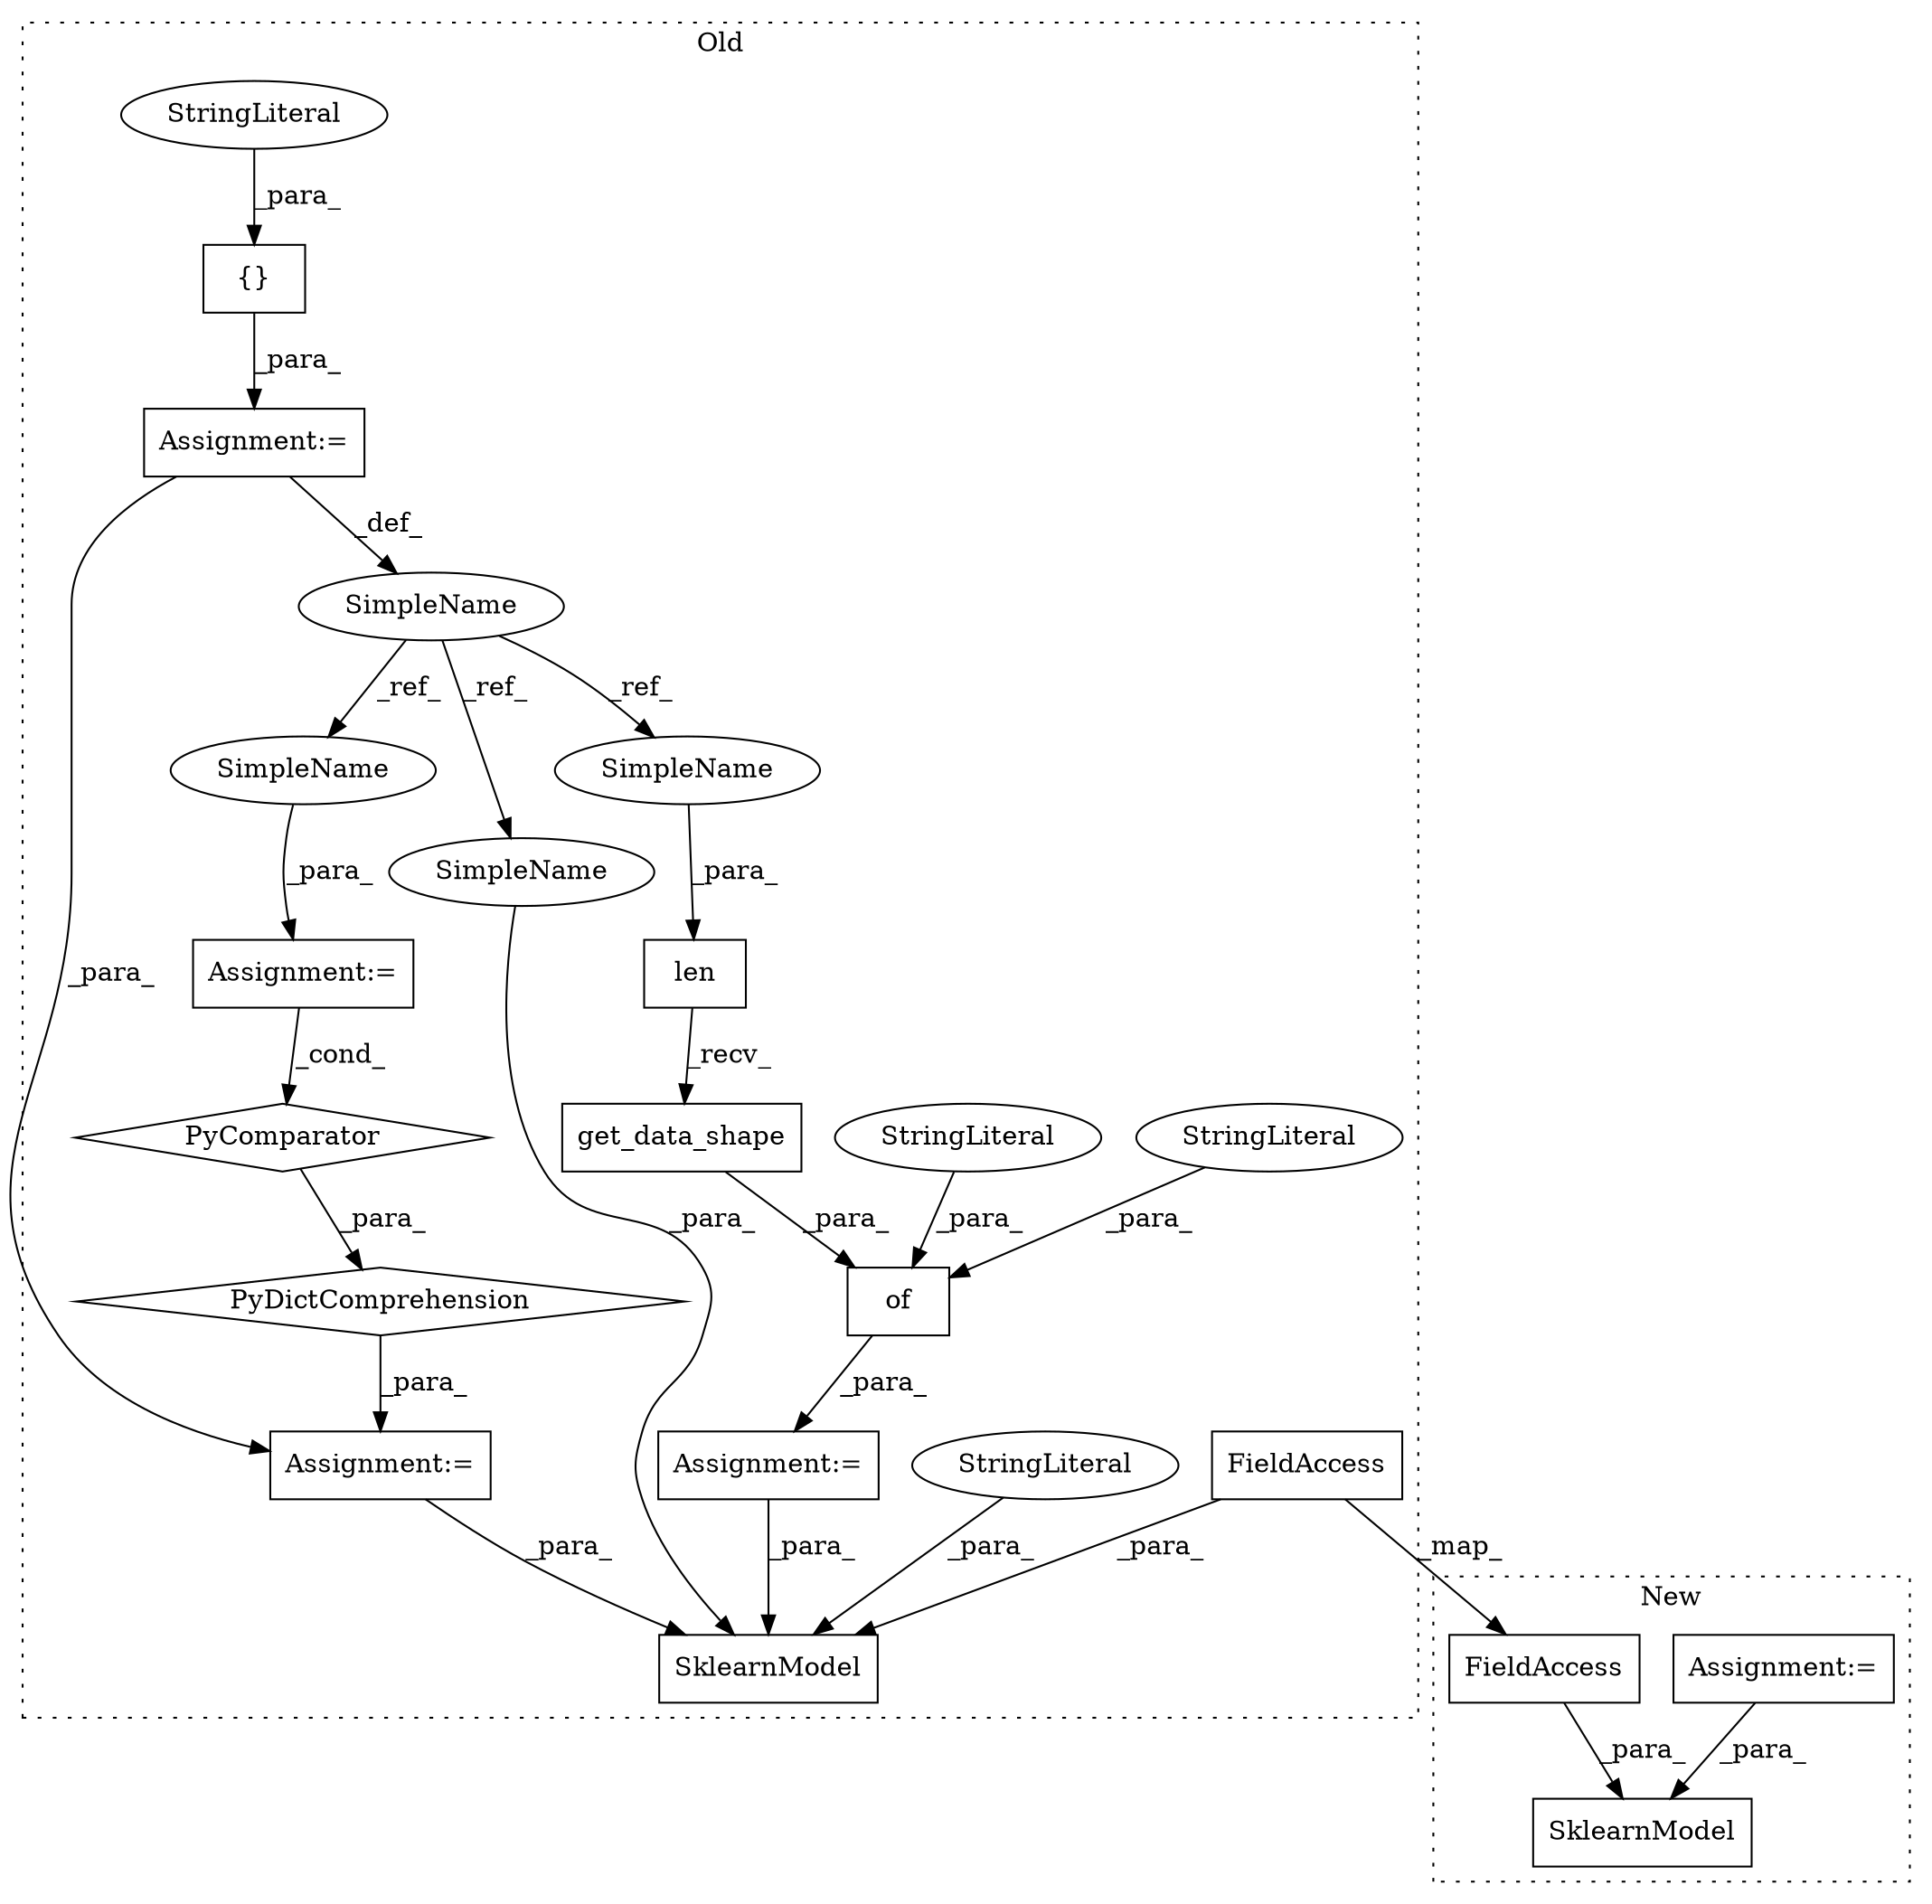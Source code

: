 digraph G {
subgraph cluster0 {
1 [label="PyDictComprehension" a="110" s="3364" l="119" shape="diamond"];
3 [label="PyComparator" a="113" s="3451" l="24" shape="diamond"];
4 [label="SklearnModel" a="32" s="4014,4113" l="13,1" shape="box"];
5 [label="StringLiteral" a="45" s="4072" l="16" shape="ellipse"];
6 [label="of" a="32" s="3854,3912" l="3,1" shape="box"];
7 [label="StringLiteral" a="45" s="3857" l="12" shape="ellipse"];
8 [label="StringLiteral" a="45" s="3875" l="12" shape="ellipse"];
9 [label="get_data_shape" a="32" s="3896" l="16" shape="box"];
10 [label="SimpleName" a="42" s="3309" l="5" shape="ellipse"];
11 [label="Assignment:=" a="7" s="3451" l="24" shape="box"];
12 [label="Assignment:=" a="7" s="3352" l="12" shape="box"];
14 [label="Assignment:=" a="7" s="3849" l="1" shape="box"];
15 [label="FieldAccess" a="22" s="4057" l="14" shape="box"];
17 [label="{}" a="4" s="3327,3335" l="1,1" shape="box"];
18 [label="len" a="32" s="3527,3536" l="4,1" shape="box"];
19 [label="StringLiteral" a="45" s="3328" l="7" shape="ellipse"];
20 [label="Assignment:=" a="7" s="3314" l="1" shape="box"];
21 [label="SimpleName" a="42" s="4027" l="5" shape="ellipse"];
22 [label="SimpleName" a="42" s="3531" l="5" shape="ellipse"];
23 [label="SimpleName" a="42" s="3461" l="5" shape="ellipse"];
label = "Old";
style="dotted";
}
subgraph cluster1 {
2 [label="SklearnModel" a="32" s="3428,3469" l="13,1" shape="box"];
13 [label="Assignment:=" a="7" s="3391" l="1" shape="box"];
16 [label="FieldAccess" a="22" s="3455" l="14" shape="box"];
label = "New";
style="dotted";
}
1 -> 12 [label="_para_"];
3 -> 1 [label="_para_"];
5 -> 4 [label="_para_"];
6 -> 14 [label="_para_"];
7 -> 6 [label="_para_"];
8 -> 6 [label="_para_"];
9 -> 6 [label="_para_"];
10 -> 22 [label="_ref_"];
10 -> 21 [label="_ref_"];
10 -> 23 [label="_ref_"];
11 -> 3 [label="_cond_"];
12 -> 4 [label="_para_"];
13 -> 2 [label="_para_"];
14 -> 4 [label="_para_"];
15 -> 16 [label="_map_"];
15 -> 4 [label="_para_"];
16 -> 2 [label="_para_"];
17 -> 20 [label="_para_"];
18 -> 9 [label="_recv_"];
19 -> 17 [label="_para_"];
20 -> 10 [label="_def_"];
20 -> 12 [label="_para_"];
21 -> 4 [label="_para_"];
22 -> 18 [label="_para_"];
23 -> 11 [label="_para_"];
}